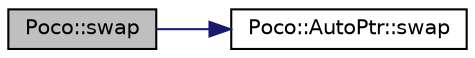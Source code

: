 digraph "Poco::swap"
{
 // LATEX_PDF_SIZE
  edge [fontname="Helvetica",fontsize="10",labelfontname="Helvetica",labelfontsize="10"];
  node [fontname="Helvetica",fontsize="10",shape=record];
  rankdir="LR";
  Node1 [label="Poco::swap",height=0.2,width=0.4,color="black", fillcolor="grey75", style="filled", fontcolor="black",tooltip=" "];
  Node1 -> Node2 [color="midnightblue",fontsize="10",style="solid",fontname="Helvetica"];
  Node2 [label="Poco::AutoPtr::swap",height=0.2,width=0.4,color="black", fillcolor="white", style="filled",URL="$classPoco_1_1AutoPtr.html#a97a7b436c51df36497c59e4aa08f5ead",tooltip=" "];
}
